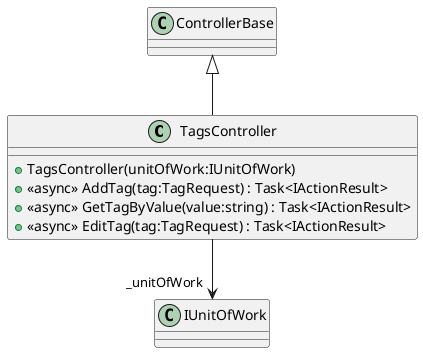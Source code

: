 @startuml
class TagsController {
    + TagsController(unitOfWork:IUnitOfWork)
    + <<async>> AddTag(tag:TagRequest) : Task<IActionResult>
    + <<async>> GetTagByValue(value:string) : Task<IActionResult>
    + <<async>> EditTag(tag:TagRequest) : Task<IActionResult>
}
ControllerBase <|-- TagsController
TagsController --> "_unitOfWork" IUnitOfWork
@enduml
